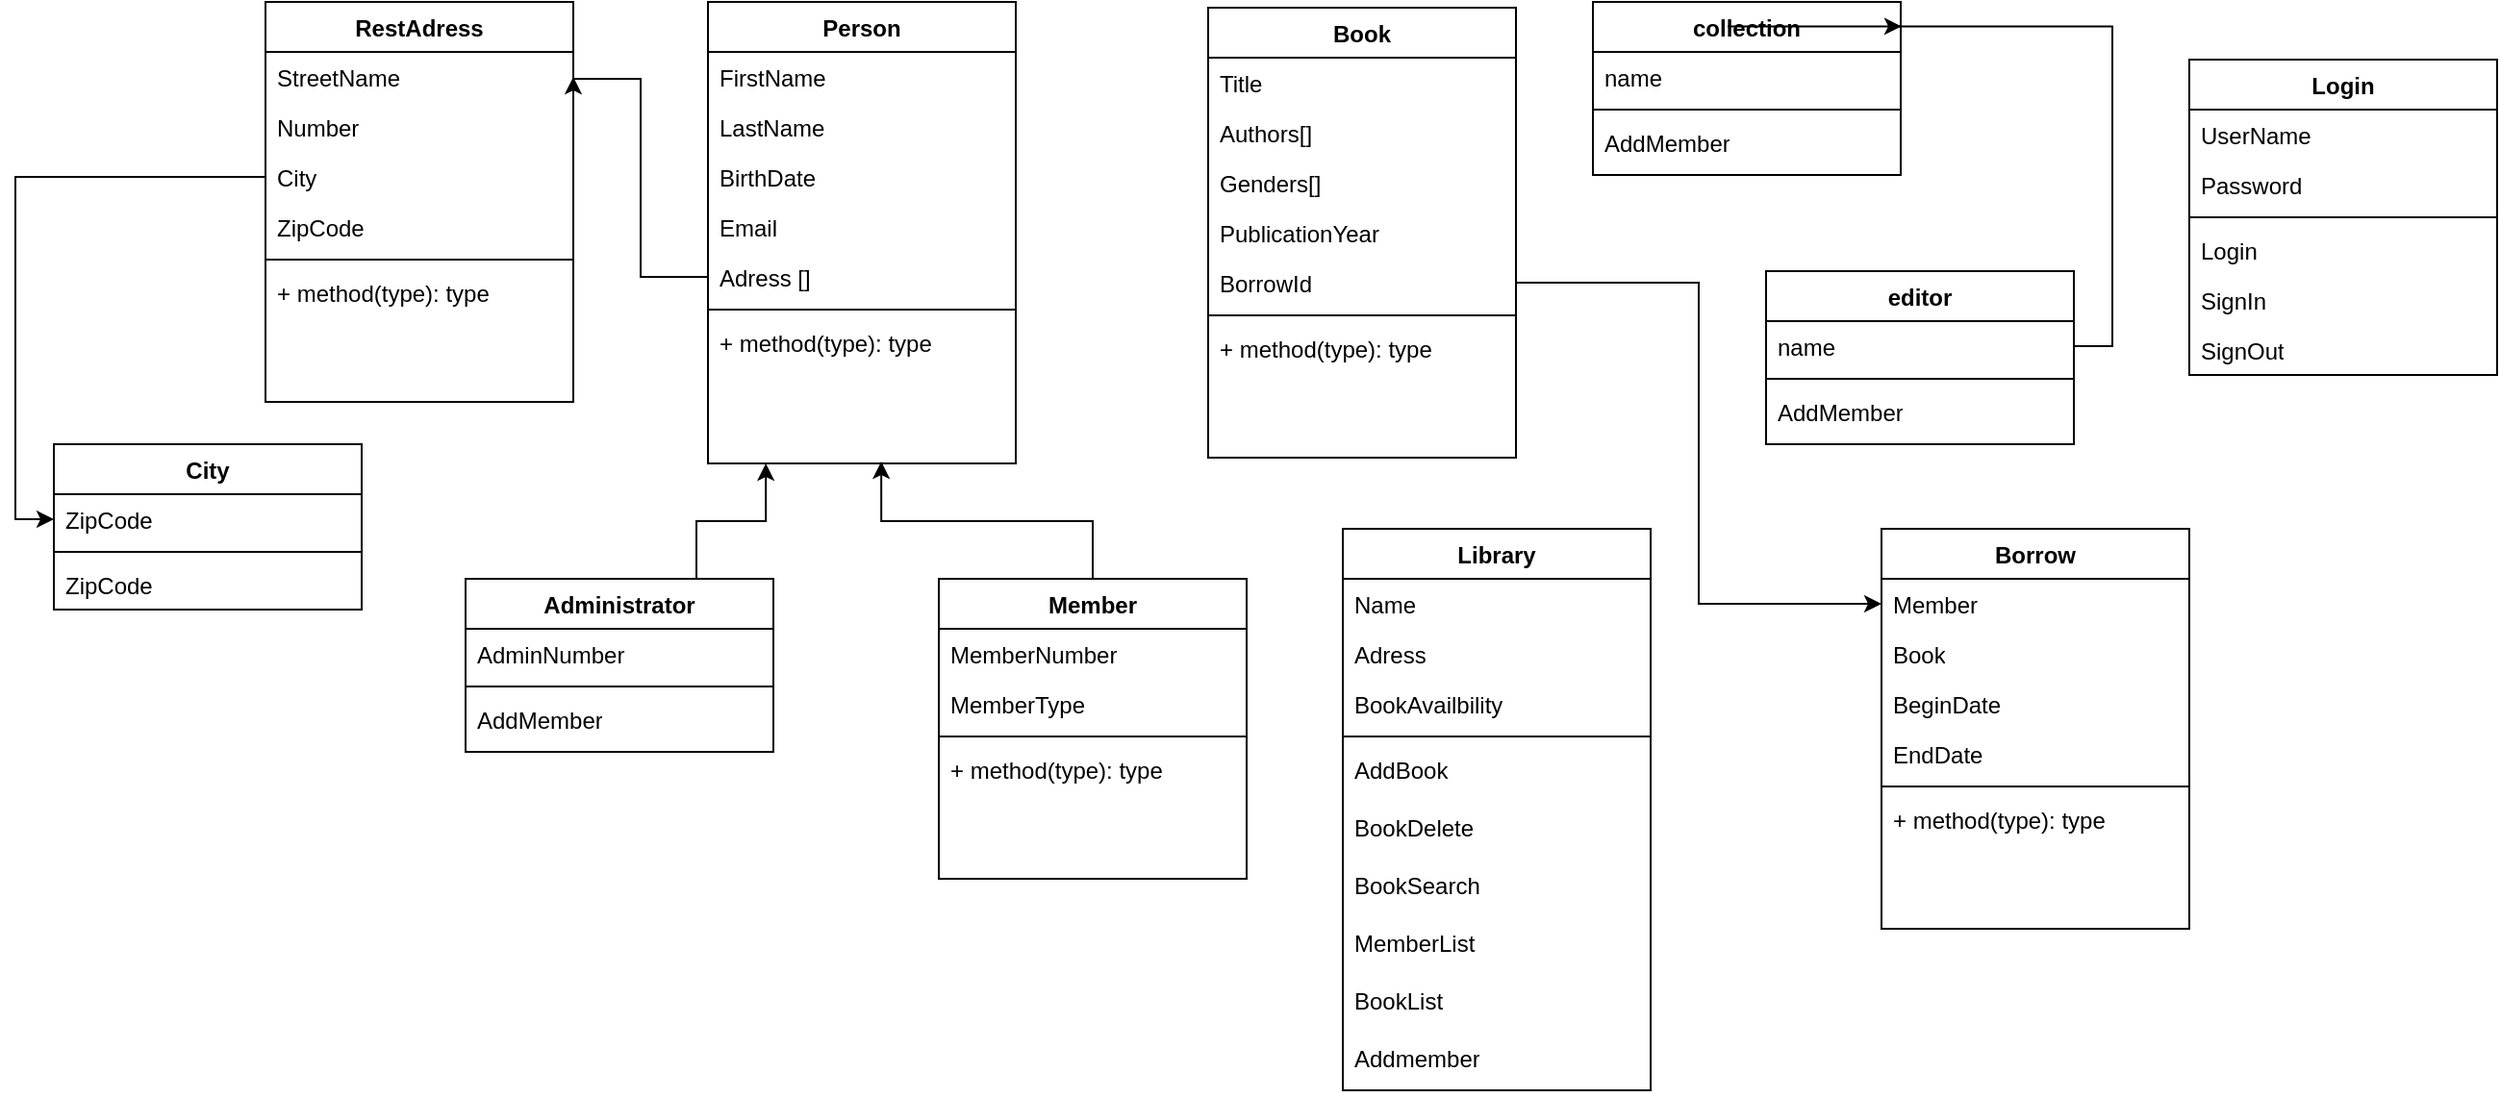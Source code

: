 <mxfile version="24.2.5" type="device">
  <diagram name="Page-1" id="i5I8guwXxWrWxU8WRLAj">
    <mxGraphModel dx="1066" dy="508" grid="1" gridSize="10" guides="1" tooltips="1" connect="1" arrows="1" fold="1" page="1" pageScale="1" pageWidth="827" pageHeight="1169" math="0" shadow="0">
      <root>
        <mxCell id="0" />
        <mxCell id="1" parent="0" />
        <mxCell id="yStkn7LmSytCljGNCH22-18" value="Member" style="swimlane;fontStyle=1;align=center;verticalAlign=top;childLayout=stackLayout;horizontal=1;startSize=26;horizontalStack=0;resizeParent=1;resizeParentMax=0;resizeLast=0;collapsible=1;marginBottom=0;whiteSpace=wrap;html=1;" parent="1" vertex="1">
          <mxGeometry x="500" y="380" width="160" height="156" as="geometry" />
        </mxCell>
        <mxCell id="yStkn7LmSytCljGNCH22-19" value="&lt;div&gt;&lt;div&gt;MemberNumber&lt;/div&gt;&lt;/div&gt;" style="text;strokeColor=none;fillColor=none;align=left;verticalAlign=top;spacingLeft=4;spacingRight=4;overflow=hidden;rotatable=0;points=[[0,0.5],[1,0.5]];portConstraint=eastwest;whiteSpace=wrap;html=1;" parent="yStkn7LmSytCljGNCH22-18" vertex="1">
          <mxGeometry y="26" width="160" height="26" as="geometry" />
        </mxCell>
        <mxCell id="yStkn7LmSytCljGNCH22-52" value="&lt;div&gt;&lt;div&gt;MemberType&lt;/div&gt;&lt;/div&gt;" style="text;strokeColor=none;fillColor=none;align=left;verticalAlign=top;spacingLeft=4;spacingRight=4;overflow=hidden;rotatable=0;points=[[0,0.5],[1,0.5]];portConstraint=eastwest;whiteSpace=wrap;html=1;" parent="yStkn7LmSytCljGNCH22-18" vertex="1">
          <mxGeometry y="52" width="160" height="26" as="geometry" />
        </mxCell>
        <mxCell id="yStkn7LmSytCljGNCH22-24" value="" style="line;strokeWidth=1;fillColor=none;align=left;verticalAlign=middle;spacingTop=-1;spacingLeft=3;spacingRight=3;rotatable=0;labelPosition=right;points=[];portConstraint=eastwest;strokeColor=inherit;" parent="yStkn7LmSytCljGNCH22-18" vertex="1">
          <mxGeometry y="78" width="160" height="8" as="geometry" />
        </mxCell>
        <mxCell id="yStkn7LmSytCljGNCH22-25" value="+ method(type): type" style="text;strokeColor=none;fillColor=none;align=left;verticalAlign=top;spacingLeft=4;spacingRight=4;overflow=hidden;rotatable=0;points=[[0,0.5],[1,0.5]];portConstraint=eastwest;whiteSpace=wrap;html=1;" parent="yStkn7LmSytCljGNCH22-18" vertex="1">
          <mxGeometry y="86" width="160" height="70" as="geometry" />
        </mxCell>
        <mxCell id="yStkn7LmSytCljGNCH22-26" value="RestAdress" style="swimlane;fontStyle=1;align=center;verticalAlign=top;childLayout=stackLayout;horizontal=1;startSize=26;horizontalStack=0;resizeParent=1;resizeParentMax=0;resizeLast=0;collapsible=1;marginBottom=0;whiteSpace=wrap;html=1;" parent="1" vertex="1">
          <mxGeometry x="150" y="80" width="160" height="208" as="geometry" />
        </mxCell>
        <mxCell id="yStkn7LmSytCljGNCH22-27" value="&lt;div&gt;&lt;div&gt;StreetName&lt;/div&gt;&lt;/div&gt;" style="text;strokeColor=none;fillColor=none;align=left;verticalAlign=top;spacingLeft=4;spacingRight=4;overflow=hidden;rotatable=0;points=[[0,0.5],[1,0.5]];portConstraint=eastwest;whiteSpace=wrap;html=1;" parent="yStkn7LmSytCljGNCH22-26" vertex="1">
          <mxGeometry y="26" width="160" height="26" as="geometry" />
        </mxCell>
        <mxCell id="yStkn7LmSytCljGNCH22-28" value="&lt;div&gt;&lt;div&gt;Number&lt;/div&gt;&lt;/div&gt;" style="text;strokeColor=none;fillColor=none;align=left;verticalAlign=top;spacingLeft=4;spacingRight=4;overflow=hidden;rotatable=0;points=[[0,0.5],[1,0.5]];portConstraint=eastwest;whiteSpace=wrap;html=1;" parent="yStkn7LmSytCljGNCH22-26" vertex="1">
          <mxGeometry y="52" width="160" height="26" as="geometry" />
        </mxCell>
        <mxCell id="yStkn7LmSytCljGNCH22-29" value="City" style="text;strokeColor=none;fillColor=none;align=left;verticalAlign=top;spacingLeft=4;spacingRight=4;overflow=hidden;rotatable=0;points=[[0,0.5],[1,0.5]];portConstraint=eastwest;whiteSpace=wrap;html=1;" parent="yStkn7LmSytCljGNCH22-26" vertex="1">
          <mxGeometry y="78" width="160" height="26" as="geometry" />
        </mxCell>
        <mxCell id="yStkn7LmSytCljGNCH22-30" value="&lt;div&gt;&lt;div&gt;ZipCode&lt;/div&gt;&lt;/div&gt;" style="text;strokeColor=none;fillColor=none;align=left;verticalAlign=top;spacingLeft=4;spacingRight=4;overflow=hidden;rotatable=0;points=[[0,0.5],[1,0.5]];portConstraint=eastwest;whiteSpace=wrap;html=1;" parent="yStkn7LmSytCljGNCH22-26" vertex="1">
          <mxGeometry y="104" width="160" height="26" as="geometry" />
        </mxCell>
        <mxCell id="yStkn7LmSytCljGNCH22-31" value="" style="line;strokeWidth=1;fillColor=none;align=left;verticalAlign=middle;spacingTop=-1;spacingLeft=3;spacingRight=3;rotatable=0;labelPosition=right;points=[];portConstraint=eastwest;strokeColor=inherit;" parent="yStkn7LmSytCljGNCH22-26" vertex="1">
          <mxGeometry y="130" width="160" height="8" as="geometry" />
        </mxCell>
        <mxCell id="yStkn7LmSytCljGNCH22-32" value="+ method(type): type" style="text;strokeColor=none;fillColor=none;align=left;verticalAlign=top;spacingLeft=4;spacingRight=4;overflow=hidden;rotatable=0;points=[[0,0.5],[1,0.5]];portConstraint=eastwest;whiteSpace=wrap;html=1;" parent="yStkn7LmSytCljGNCH22-26" vertex="1">
          <mxGeometry y="138" width="160" height="70" as="geometry" />
        </mxCell>
        <mxCell id="yStkn7LmSytCljGNCH22-33" value="Person" style="swimlane;fontStyle=1;align=center;verticalAlign=top;childLayout=stackLayout;horizontal=1;startSize=26;horizontalStack=0;resizeParent=1;resizeParentMax=0;resizeLast=0;collapsible=1;marginBottom=0;whiteSpace=wrap;html=1;" parent="1" vertex="1">
          <mxGeometry x="380" y="80" width="160" height="240" as="geometry" />
        </mxCell>
        <mxCell id="yStkn7LmSytCljGNCH22-34" value="&lt;div&gt;&lt;div&gt;FirstName&lt;/div&gt;&lt;/div&gt;" style="text;strokeColor=none;fillColor=none;align=left;verticalAlign=top;spacingLeft=4;spacingRight=4;overflow=hidden;rotatable=0;points=[[0,0.5],[1,0.5]];portConstraint=eastwest;whiteSpace=wrap;html=1;" parent="yStkn7LmSytCljGNCH22-33" vertex="1">
          <mxGeometry y="26" width="160" height="26" as="geometry" />
        </mxCell>
        <mxCell id="yStkn7LmSytCljGNCH22-35" value="&lt;div&gt;&lt;div&gt;LastName&lt;/div&gt;&lt;/div&gt;" style="text;strokeColor=none;fillColor=none;align=left;verticalAlign=top;spacingLeft=4;spacingRight=4;overflow=hidden;rotatable=0;points=[[0,0.5],[1,0.5]];portConstraint=eastwest;whiteSpace=wrap;html=1;" parent="yStkn7LmSytCljGNCH22-33" vertex="1">
          <mxGeometry y="52" width="160" height="26" as="geometry" />
        </mxCell>
        <mxCell id="yStkn7LmSytCljGNCH22-36" value="BirthDate" style="text;strokeColor=none;fillColor=none;align=left;verticalAlign=top;spacingLeft=4;spacingRight=4;overflow=hidden;rotatable=0;points=[[0,0.5],[1,0.5]];portConstraint=eastwest;whiteSpace=wrap;html=1;" parent="yStkn7LmSytCljGNCH22-33" vertex="1">
          <mxGeometry y="78" width="160" height="26" as="geometry" />
        </mxCell>
        <mxCell id="yStkn7LmSytCljGNCH22-37" value="&lt;div&gt;&lt;div&gt;Email&lt;/div&gt;&lt;/div&gt;" style="text;strokeColor=none;fillColor=none;align=left;verticalAlign=top;spacingLeft=4;spacingRight=4;overflow=hidden;rotatable=0;points=[[0,0.5],[1,0.5]];portConstraint=eastwest;whiteSpace=wrap;html=1;" parent="yStkn7LmSytCljGNCH22-33" vertex="1">
          <mxGeometry y="104" width="160" height="26" as="geometry" />
        </mxCell>
        <mxCell id="yStkn7LmSytCljGNCH22-47" value="&lt;div&gt;&lt;div&gt;Adress []&lt;/div&gt;&lt;/div&gt;" style="text;strokeColor=none;fillColor=none;align=left;verticalAlign=top;spacingLeft=4;spacingRight=4;overflow=hidden;rotatable=0;points=[[0,0.5],[1,0.5]];portConstraint=eastwest;whiteSpace=wrap;html=1;" parent="yStkn7LmSytCljGNCH22-33" vertex="1">
          <mxGeometry y="130" width="160" height="26" as="geometry" />
        </mxCell>
        <mxCell id="yStkn7LmSytCljGNCH22-38" value="" style="line;strokeWidth=1;fillColor=none;align=left;verticalAlign=middle;spacingTop=-1;spacingLeft=3;spacingRight=3;rotatable=0;labelPosition=right;points=[];portConstraint=eastwest;strokeColor=inherit;" parent="yStkn7LmSytCljGNCH22-33" vertex="1">
          <mxGeometry y="156" width="160" height="8" as="geometry" />
        </mxCell>
        <mxCell id="yStkn7LmSytCljGNCH22-39" value="+ method(type): type" style="text;strokeColor=none;fillColor=none;align=left;verticalAlign=top;spacingLeft=4;spacingRight=4;overflow=hidden;rotatable=0;points=[[0,0.5],[1,0.5]];portConstraint=eastwest;whiteSpace=wrap;html=1;" parent="yStkn7LmSytCljGNCH22-33" vertex="1">
          <mxGeometry y="164" width="160" height="76" as="geometry" />
        </mxCell>
        <mxCell id="yStkn7LmSytCljGNCH22-40" value="Administrator" style="swimlane;fontStyle=1;align=center;verticalAlign=top;childLayout=stackLayout;horizontal=1;startSize=26;horizontalStack=0;resizeParent=1;resizeParentMax=0;resizeLast=0;collapsible=1;marginBottom=0;whiteSpace=wrap;html=1;" parent="1" vertex="1">
          <mxGeometry x="254" y="380" width="160" height="90" as="geometry" />
        </mxCell>
        <mxCell id="yStkn7LmSytCljGNCH22-44" value="&lt;div&gt;&lt;div&gt;AdminNumber&lt;/div&gt;&lt;/div&gt;" style="text;strokeColor=none;fillColor=none;align=left;verticalAlign=top;spacingLeft=4;spacingRight=4;overflow=hidden;rotatable=0;points=[[0,0.5],[1,0.5]];portConstraint=eastwest;whiteSpace=wrap;html=1;" parent="yStkn7LmSytCljGNCH22-40" vertex="1">
          <mxGeometry y="26" width="160" height="26" as="geometry" />
        </mxCell>
        <mxCell id="yStkn7LmSytCljGNCH22-45" value="" style="line;strokeWidth=1;fillColor=none;align=left;verticalAlign=middle;spacingTop=-1;spacingLeft=3;spacingRight=3;rotatable=0;labelPosition=right;points=[];portConstraint=eastwest;strokeColor=inherit;" parent="yStkn7LmSytCljGNCH22-40" vertex="1">
          <mxGeometry y="52" width="160" height="8" as="geometry" />
        </mxCell>
        <mxCell id="yStkn7LmSytCljGNCH22-46" value="AddMember" style="text;strokeColor=none;fillColor=none;align=left;verticalAlign=top;spacingLeft=4;spacingRight=4;overflow=hidden;rotatable=0;points=[[0,0.5],[1,0.5]];portConstraint=eastwest;whiteSpace=wrap;html=1;" parent="yStkn7LmSytCljGNCH22-40" vertex="1">
          <mxGeometry y="60" width="160" height="30" as="geometry" />
        </mxCell>
        <mxCell id="yStkn7LmSytCljGNCH22-53" style="edgeStyle=orthogonalEdgeStyle;rounded=0;orthogonalLoop=1;jettySize=auto;html=1;exitX=0.5;exitY=0;exitDx=0;exitDy=0;entryX=0.563;entryY=0.987;entryDx=0;entryDy=0;entryPerimeter=0;" parent="1" source="yStkn7LmSytCljGNCH22-18" target="yStkn7LmSytCljGNCH22-39" edge="1">
          <mxGeometry relative="1" as="geometry" />
        </mxCell>
        <mxCell id="yStkn7LmSytCljGNCH22-57" style="edgeStyle=orthogonalEdgeStyle;rounded=0;orthogonalLoop=1;jettySize=auto;html=1;exitX=0.75;exitY=0;exitDx=0;exitDy=0;entryX=0.188;entryY=1;entryDx=0;entryDy=0;entryPerimeter=0;" parent="1" source="yStkn7LmSytCljGNCH22-40" target="yStkn7LmSytCljGNCH22-39" edge="1">
          <mxGeometry relative="1" as="geometry" />
        </mxCell>
        <mxCell id="yStkn7LmSytCljGNCH22-58" value="Borrow" style="swimlane;fontStyle=1;align=center;verticalAlign=top;childLayout=stackLayout;horizontal=1;startSize=26;horizontalStack=0;resizeParent=1;resizeParentMax=0;resizeLast=0;collapsible=1;marginBottom=0;whiteSpace=wrap;html=1;" parent="1" vertex="1">
          <mxGeometry x="990" y="354" width="160" height="208" as="geometry" />
        </mxCell>
        <mxCell id="yStkn7LmSytCljGNCH22-59" value="Member&lt;div&gt;&lt;br&gt;&lt;/div&gt;&lt;div&gt;&lt;br&gt;&lt;/div&gt;" style="text;strokeColor=none;fillColor=none;align=left;verticalAlign=top;spacingLeft=4;spacingRight=4;overflow=hidden;rotatable=0;points=[[0,0.5],[1,0.5]];portConstraint=eastwest;whiteSpace=wrap;html=1;" parent="yStkn7LmSytCljGNCH22-58" vertex="1">
          <mxGeometry y="26" width="160" height="26" as="geometry" />
        </mxCell>
        <mxCell id="yStkn7LmSytCljGNCH22-60" value="Book" style="text;strokeColor=none;fillColor=none;align=left;verticalAlign=top;spacingLeft=4;spacingRight=4;overflow=hidden;rotatable=0;points=[[0,0.5],[1,0.5]];portConstraint=eastwest;whiteSpace=wrap;html=1;" parent="yStkn7LmSytCljGNCH22-58" vertex="1">
          <mxGeometry y="52" width="160" height="26" as="geometry" />
        </mxCell>
        <mxCell id="yStkn7LmSytCljGNCH22-61" value="BeginDate" style="text;strokeColor=none;fillColor=none;align=left;verticalAlign=top;spacingLeft=4;spacingRight=4;overflow=hidden;rotatable=0;points=[[0,0.5],[1,0.5]];portConstraint=eastwest;whiteSpace=wrap;html=1;" parent="yStkn7LmSytCljGNCH22-58" vertex="1">
          <mxGeometry y="78" width="160" height="26" as="geometry" />
        </mxCell>
        <mxCell id="yStkn7LmSytCljGNCH22-89" value="EndDate" style="text;strokeColor=none;fillColor=none;align=left;verticalAlign=top;spacingLeft=4;spacingRight=4;overflow=hidden;rotatable=0;points=[[0,0.5],[1,0.5]];portConstraint=eastwest;whiteSpace=wrap;html=1;" parent="yStkn7LmSytCljGNCH22-58" vertex="1">
          <mxGeometry y="104" width="160" height="26" as="geometry" />
        </mxCell>
        <mxCell id="yStkn7LmSytCljGNCH22-64" value="" style="line;strokeWidth=1;fillColor=none;align=left;verticalAlign=middle;spacingTop=-1;spacingLeft=3;spacingRight=3;rotatable=0;labelPosition=right;points=[];portConstraint=eastwest;strokeColor=inherit;" parent="yStkn7LmSytCljGNCH22-58" vertex="1">
          <mxGeometry y="130" width="160" height="8" as="geometry" />
        </mxCell>
        <mxCell id="yStkn7LmSytCljGNCH22-65" value="+ method(type): type" style="text;strokeColor=none;fillColor=none;align=left;verticalAlign=top;spacingLeft=4;spacingRight=4;overflow=hidden;rotatable=0;points=[[0,0.5],[1,0.5]];portConstraint=eastwest;whiteSpace=wrap;html=1;" parent="yStkn7LmSytCljGNCH22-58" vertex="1">
          <mxGeometry y="138" width="160" height="70" as="geometry" />
        </mxCell>
        <mxCell id="yStkn7LmSytCljGNCH22-68" value="Library" style="swimlane;fontStyle=1;align=center;verticalAlign=top;childLayout=stackLayout;horizontal=1;startSize=26;horizontalStack=0;resizeParent=1;resizeParentMax=0;resizeLast=0;collapsible=1;marginBottom=0;whiteSpace=wrap;html=1;" parent="1" vertex="1">
          <mxGeometry x="710" y="354" width="160" height="292" as="geometry" />
        </mxCell>
        <mxCell id="yStkn7LmSytCljGNCH22-69" value="&lt;div&gt;&lt;div&gt;Name&lt;/div&gt;&lt;/div&gt;" style="text;strokeColor=none;fillColor=none;align=left;verticalAlign=top;spacingLeft=4;spacingRight=4;overflow=hidden;rotatable=0;points=[[0,0.5],[1,0.5]];portConstraint=eastwest;whiteSpace=wrap;html=1;" parent="yStkn7LmSytCljGNCH22-68" vertex="1">
          <mxGeometry y="26" width="160" height="26" as="geometry" />
        </mxCell>
        <mxCell id="yStkn7LmSytCljGNCH22-70" value="&lt;div&gt;&lt;div&gt;Adress&lt;/div&gt;&lt;/div&gt;" style="text;strokeColor=none;fillColor=none;align=left;verticalAlign=top;spacingLeft=4;spacingRight=4;overflow=hidden;rotatable=0;points=[[0,0.5],[1,0.5]];portConstraint=eastwest;whiteSpace=wrap;html=1;" parent="yStkn7LmSytCljGNCH22-68" vertex="1">
          <mxGeometry y="52" width="160" height="26" as="geometry" />
        </mxCell>
        <mxCell id="yStkn7LmSytCljGNCH22-90" value="&lt;div&gt;&lt;div&gt;BookAvailbility&lt;/div&gt;&lt;/div&gt;" style="text;strokeColor=none;fillColor=none;align=left;verticalAlign=top;spacingLeft=4;spacingRight=4;overflow=hidden;rotatable=0;points=[[0,0.5],[1,0.5]];portConstraint=eastwest;whiteSpace=wrap;html=1;" parent="yStkn7LmSytCljGNCH22-68" vertex="1">
          <mxGeometry y="78" width="160" height="26" as="geometry" />
        </mxCell>
        <mxCell id="yStkn7LmSytCljGNCH22-71" value="" style="line;strokeWidth=1;fillColor=none;align=left;verticalAlign=middle;spacingTop=-1;spacingLeft=3;spacingRight=3;rotatable=0;labelPosition=right;points=[];portConstraint=eastwest;strokeColor=inherit;" parent="yStkn7LmSytCljGNCH22-68" vertex="1">
          <mxGeometry y="104" width="160" height="8" as="geometry" />
        </mxCell>
        <mxCell id="yStkn7LmSytCljGNCH22-72" value="AddBook&lt;div&gt;&lt;br&gt;&lt;/div&gt;" style="text;strokeColor=none;fillColor=none;align=left;verticalAlign=top;spacingLeft=4;spacingRight=4;overflow=hidden;rotatable=0;points=[[0,0.5],[1,0.5]];portConstraint=eastwest;whiteSpace=wrap;html=1;" parent="yStkn7LmSytCljGNCH22-68" vertex="1">
          <mxGeometry y="112" width="160" height="30" as="geometry" />
        </mxCell>
        <mxCell id="yStkn7LmSytCljGNCH22-73" value="&lt;div&gt;BookDelete&lt;/div&gt;" style="text;strokeColor=none;fillColor=none;align=left;verticalAlign=top;spacingLeft=4;spacingRight=4;overflow=hidden;rotatable=0;points=[[0,0.5],[1,0.5]];portConstraint=eastwest;whiteSpace=wrap;html=1;" parent="yStkn7LmSytCljGNCH22-68" vertex="1">
          <mxGeometry y="142" width="160" height="30" as="geometry" />
        </mxCell>
        <mxCell id="yStkn7LmSytCljGNCH22-74" value="&lt;div&gt;BookSearch&lt;/div&gt;" style="text;strokeColor=none;fillColor=none;align=left;verticalAlign=top;spacingLeft=4;spacingRight=4;overflow=hidden;rotatable=0;points=[[0,0.5],[1,0.5]];portConstraint=eastwest;whiteSpace=wrap;html=1;" parent="yStkn7LmSytCljGNCH22-68" vertex="1">
          <mxGeometry y="172" width="160" height="30" as="geometry" />
        </mxCell>
        <mxCell id="yStkn7LmSytCljGNCH22-78" value="&lt;div&gt;MemberList&lt;/div&gt;" style="text;strokeColor=none;fillColor=none;align=left;verticalAlign=top;spacingLeft=4;spacingRight=4;overflow=hidden;rotatable=0;points=[[0,0.5],[1,0.5]];portConstraint=eastwest;whiteSpace=wrap;html=1;" parent="yStkn7LmSytCljGNCH22-68" vertex="1">
          <mxGeometry y="202" width="160" height="30" as="geometry" />
        </mxCell>
        <mxCell id="yStkn7LmSytCljGNCH22-79" value="&lt;div&gt;BookList&lt;/div&gt;" style="text;strokeColor=none;fillColor=none;align=left;verticalAlign=top;spacingLeft=4;spacingRight=4;overflow=hidden;rotatable=0;points=[[0,0.5],[1,0.5]];portConstraint=eastwest;whiteSpace=wrap;html=1;" parent="yStkn7LmSytCljGNCH22-68" vertex="1">
          <mxGeometry y="232" width="160" height="30" as="geometry" />
        </mxCell>
        <mxCell id="EKNkET50P3MQ6qmsSp9O-22" value="&lt;div&gt;Addmember&lt;/div&gt;" style="text;strokeColor=none;fillColor=none;align=left;verticalAlign=top;spacingLeft=4;spacingRight=4;overflow=hidden;rotatable=0;points=[[0,0.5],[1,0.5]];portConstraint=eastwest;whiteSpace=wrap;html=1;" vertex="1" parent="yStkn7LmSytCljGNCH22-68">
          <mxGeometry y="262" width="160" height="30" as="geometry" />
        </mxCell>
        <mxCell id="yStkn7LmSytCljGNCH22-81" value="Book" style="swimlane;fontStyle=1;align=center;verticalAlign=top;childLayout=stackLayout;horizontal=1;startSize=26;horizontalStack=0;resizeParent=1;resizeParentMax=0;resizeLast=0;collapsible=1;marginBottom=0;whiteSpace=wrap;html=1;" parent="1" vertex="1">
          <mxGeometry x="640" y="83" width="160" height="234" as="geometry" />
        </mxCell>
        <mxCell id="yStkn7LmSytCljGNCH22-82" value="&lt;div&gt;Title&lt;div&gt;&lt;br&gt;&lt;/div&gt;&lt;/div&gt;" style="text;strokeColor=none;fillColor=none;align=left;verticalAlign=top;spacingLeft=4;spacingRight=4;overflow=hidden;rotatable=0;points=[[0,0.5],[1,0.5]];portConstraint=eastwest;whiteSpace=wrap;html=1;" parent="yStkn7LmSytCljGNCH22-81" vertex="1">
          <mxGeometry y="26" width="160" height="26" as="geometry" />
        </mxCell>
        <mxCell id="yStkn7LmSytCljGNCH22-83" value="&lt;div&gt;&lt;div&gt;Authors[]&lt;/div&gt;&lt;/div&gt;" style="text;strokeColor=none;fillColor=none;align=left;verticalAlign=top;spacingLeft=4;spacingRight=4;overflow=hidden;rotatable=0;points=[[0,0.5],[1,0.5]];portConstraint=eastwest;whiteSpace=wrap;html=1;" parent="yStkn7LmSytCljGNCH22-81" vertex="1">
          <mxGeometry y="52" width="160" height="26" as="geometry" />
        </mxCell>
        <mxCell id="yStkn7LmSytCljGNCH22-84" value="&lt;div&gt;&lt;div&gt;Genders[]&lt;/div&gt;&lt;/div&gt;" style="text;strokeColor=none;fillColor=none;align=left;verticalAlign=top;spacingLeft=4;spacingRight=4;overflow=hidden;rotatable=0;points=[[0,0.5],[1,0.5]];portConstraint=eastwest;whiteSpace=wrap;html=1;" parent="yStkn7LmSytCljGNCH22-81" vertex="1">
          <mxGeometry y="78" width="160" height="26" as="geometry" />
        </mxCell>
        <mxCell id="yStkn7LmSytCljGNCH22-86" value="&lt;div&gt;&lt;div&gt;PublicationYear&lt;/div&gt;&lt;/div&gt;" style="text;strokeColor=none;fillColor=none;align=left;verticalAlign=top;spacingLeft=4;spacingRight=4;overflow=hidden;rotatable=0;points=[[0,0.5],[1,0.5]];portConstraint=eastwest;whiteSpace=wrap;html=1;" parent="yStkn7LmSytCljGNCH22-81" vertex="1">
          <mxGeometry y="104" width="160" height="26" as="geometry" />
        </mxCell>
        <mxCell id="EKNkET50P3MQ6qmsSp9O-34" value="&lt;div&gt;&lt;div&gt;BorrowId&lt;/div&gt;&lt;/div&gt;" style="text;strokeColor=none;fillColor=none;align=left;verticalAlign=top;spacingLeft=4;spacingRight=4;overflow=hidden;rotatable=0;points=[[0,0.5],[1,0.5]];portConstraint=eastwest;whiteSpace=wrap;html=1;" vertex="1" parent="yStkn7LmSytCljGNCH22-81">
          <mxGeometry y="130" width="160" height="26" as="geometry" />
        </mxCell>
        <mxCell id="yStkn7LmSytCljGNCH22-87" value="" style="line;strokeWidth=1;fillColor=none;align=left;verticalAlign=middle;spacingTop=-1;spacingLeft=3;spacingRight=3;rotatable=0;labelPosition=right;points=[];portConstraint=eastwest;strokeColor=inherit;" parent="yStkn7LmSytCljGNCH22-81" vertex="1">
          <mxGeometry y="156" width="160" height="8" as="geometry" />
        </mxCell>
        <mxCell id="yStkn7LmSytCljGNCH22-88" value="+ method(type): type" style="text;strokeColor=none;fillColor=none;align=left;verticalAlign=top;spacingLeft=4;spacingRight=4;overflow=hidden;rotatable=0;points=[[0,0.5],[1,0.5]];portConstraint=eastwest;whiteSpace=wrap;html=1;" parent="yStkn7LmSytCljGNCH22-81" vertex="1">
          <mxGeometry y="164" width="160" height="70" as="geometry" />
        </mxCell>
        <mxCell id="yStkn7LmSytCljGNCH22-91" value="Login" style="swimlane;fontStyle=1;align=center;verticalAlign=top;childLayout=stackLayout;horizontal=1;startSize=26;horizontalStack=0;resizeParent=1;resizeParentMax=0;resizeLast=0;collapsible=1;marginBottom=0;whiteSpace=wrap;html=1;" parent="1" vertex="1">
          <mxGeometry x="1150" y="110" width="160" height="164" as="geometry" />
        </mxCell>
        <mxCell id="yStkn7LmSytCljGNCH22-92" value="&lt;div&gt;&lt;div&gt;UserName&lt;/div&gt;&lt;/div&gt;" style="text;strokeColor=none;fillColor=none;align=left;verticalAlign=top;spacingLeft=4;spacingRight=4;overflow=hidden;rotatable=0;points=[[0,0.5],[1,0.5]];portConstraint=eastwest;whiteSpace=wrap;html=1;" parent="yStkn7LmSytCljGNCH22-91" vertex="1">
          <mxGeometry y="26" width="160" height="26" as="geometry" />
        </mxCell>
        <mxCell id="yStkn7LmSytCljGNCH22-93" value="&lt;div&gt;&lt;div&gt;Password&lt;/div&gt;&lt;/div&gt;" style="text;strokeColor=none;fillColor=none;align=left;verticalAlign=top;spacingLeft=4;spacingRight=4;overflow=hidden;rotatable=0;points=[[0,0.5],[1,0.5]];portConstraint=eastwest;whiteSpace=wrap;html=1;" parent="yStkn7LmSytCljGNCH22-91" vertex="1">
          <mxGeometry y="52" width="160" height="26" as="geometry" />
        </mxCell>
        <mxCell id="yStkn7LmSytCljGNCH22-97" value="" style="line;strokeWidth=1;fillColor=none;align=left;verticalAlign=middle;spacingTop=-1;spacingLeft=3;spacingRight=3;rotatable=0;labelPosition=right;points=[];portConstraint=eastwest;strokeColor=inherit;" parent="yStkn7LmSytCljGNCH22-91" vertex="1">
          <mxGeometry y="78" width="160" height="8" as="geometry" />
        </mxCell>
        <mxCell id="yStkn7LmSytCljGNCH22-98" value="Login" style="text;strokeColor=none;fillColor=none;align=left;verticalAlign=top;spacingLeft=4;spacingRight=4;overflow=hidden;rotatable=0;points=[[0,0.5],[1,0.5]];portConstraint=eastwest;whiteSpace=wrap;html=1;" parent="yStkn7LmSytCljGNCH22-91" vertex="1">
          <mxGeometry y="86" width="160" height="26" as="geometry" />
        </mxCell>
        <mxCell id="yStkn7LmSytCljGNCH22-99" value="SignIn" style="text;strokeColor=none;fillColor=none;align=left;verticalAlign=top;spacingLeft=4;spacingRight=4;overflow=hidden;rotatable=0;points=[[0,0.5],[1,0.5]];portConstraint=eastwest;whiteSpace=wrap;html=1;" parent="yStkn7LmSytCljGNCH22-91" vertex="1">
          <mxGeometry y="112" width="160" height="26" as="geometry" />
        </mxCell>
        <mxCell id="yStkn7LmSytCljGNCH22-100" value="SignOut" style="text;strokeColor=none;fillColor=none;align=left;verticalAlign=top;spacingLeft=4;spacingRight=4;overflow=hidden;rotatable=0;points=[[0,0.5],[1,0.5]];portConstraint=eastwest;whiteSpace=wrap;html=1;" parent="yStkn7LmSytCljGNCH22-91" vertex="1">
          <mxGeometry y="138" width="160" height="26" as="geometry" />
        </mxCell>
        <mxCell id="EKNkET50P3MQ6qmsSp9O-2" value="City" style="swimlane;fontStyle=1;align=center;verticalAlign=top;childLayout=stackLayout;horizontal=1;startSize=26;horizontalStack=0;resizeParent=1;resizeParentMax=0;resizeLast=0;collapsible=1;marginBottom=0;whiteSpace=wrap;html=1;" vertex="1" parent="1">
          <mxGeometry x="40" y="310" width="160" height="86" as="geometry" />
        </mxCell>
        <mxCell id="EKNkET50P3MQ6qmsSp9O-3" value="&lt;div&gt;&lt;div&gt;ZipCode&lt;/div&gt;&lt;/div&gt;" style="text;strokeColor=none;fillColor=none;align=left;verticalAlign=top;spacingLeft=4;spacingRight=4;overflow=hidden;rotatable=0;points=[[0,0.5],[1,0.5]];portConstraint=eastwest;whiteSpace=wrap;html=1;" vertex="1" parent="EKNkET50P3MQ6qmsSp9O-2">
          <mxGeometry y="26" width="160" height="26" as="geometry" />
        </mxCell>
        <mxCell id="EKNkET50P3MQ6qmsSp9O-4" value="" style="line;strokeWidth=1;fillColor=none;align=left;verticalAlign=middle;spacingTop=-1;spacingLeft=3;spacingRight=3;rotatable=0;labelPosition=right;points=[];portConstraint=eastwest;strokeColor=inherit;" vertex="1" parent="EKNkET50P3MQ6qmsSp9O-2">
          <mxGeometry y="52" width="160" height="8" as="geometry" />
        </mxCell>
        <mxCell id="EKNkET50P3MQ6qmsSp9O-8" value="&lt;div&gt;&lt;div&gt;ZipCode&lt;/div&gt;&lt;/div&gt;" style="text;strokeColor=none;fillColor=none;align=left;verticalAlign=top;spacingLeft=4;spacingRight=4;overflow=hidden;rotatable=0;points=[[0,0.5],[1,0.5]];portConstraint=eastwest;whiteSpace=wrap;html=1;" vertex="1" parent="EKNkET50P3MQ6qmsSp9O-2">
          <mxGeometry y="60" width="160" height="26" as="geometry" />
        </mxCell>
        <mxCell id="EKNkET50P3MQ6qmsSp9O-6" style="edgeStyle=orthogonalEdgeStyle;rounded=0;orthogonalLoop=1;jettySize=auto;html=1;entryX=1;entryY=0.5;entryDx=0;entryDy=0;" edge="1" parent="1" source="yStkn7LmSytCljGNCH22-47" target="yStkn7LmSytCljGNCH22-27">
          <mxGeometry relative="1" as="geometry">
            <Array as="points">
              <mxPoint x="345" y="223" />
              <mxPoint x="345" y="120" />
              <mxPoint x="310" y="120" />
            </Array>
          </mxGeometry>
        </mxCell>
        <mxCell id="EKNkET50P3MQ6qmsSp9O-7" style="edgeStyle=orthogonalEdgeStyle;rounded=0;orthogonalLoop=1;jettySize=auto;html=1;entryX=0;entryY=0.5;entryDx=0;entryDy=0;" edge="1" parent="1" source="yStkn7LmSytCljGNCH22-29" target="EKNkET50P3MQ6qmsSp9O-3">
          <mxGeometry relative="1" as="geometry" />
        </mxCell>
        <mxCell id="EKNkET50P3MQ6qmsSp9O-10" value="collection" style="swimlane;fontStyle=1;align=center;verticalAlign=top;childLayout=stackLayout;horizontal=1;startSize=26;horizontalStack=0;resizeParent=1;resizeParentMax=0;resizeLast=0;collapsible=1;marginBottom=0;whiteSpace=wrap;html=1;" vertex="1" parent="1">
          <mxGeometry x="840" y="80" width="160" height="90" as="geometry" />
        </mxCell>
        <mxCell id="EKNkET50P3MQ6qmsSp9O-9" value="&lt;div&gt;&lt;div&gt;name&lt;/div&gt;&lt;/div&gt;" style="text;strokeColor=none;fillColor=none;align=left;verticalAlign=top;spacingLeft=4;spacingRight=4;overflow=hidden;rotatable=0;points=[[0,0.5],[1,0.5]];portConstraint=eastwest;whiteSpace=wrap;html=1;" vertex="1" parent="EKNkET50P3MQ6qmsSp9O-10">
          <mxGeometry y="26" width="160" height="26" as="geometry" />
        </mxCell>
        <mxCell id="EKNkET50P3MQ6qmsSp9O-12" value="" style="line;strokeWidth=1;fillColor=none;align=left;verticalAlign=middle;spacingTop=-1;spacingLeft=3;spacingRight=3;rotatable=0;labelPosition=right;points=[];portConstraint=eastwest;strokeColor=inherit;" vertex="1" parent="EKNkET50P3MQ6qmsSp9O-10">
          <mxGeometry y="52" width="160" height="8" as="geometry" />
        </mxCell>
        <mxCell id="EKNkET50P3MQ6qmsSp9O-13" value="AddMember" style="text;strokeColor=none;fillColor=none;align=left;verticalAlign=top;spacingLeft=4;spacingRight=4;overflow=hidden;rotatable=0;points=[[0,0.5],[1,0.5]];portConstraint=eastwest;whiteSpace=wrap;html=1;" vertex="1" parent="EKNkET50P3MQ6qmsSp9O-10">
          <mxGeometry y="60" width="160" height="30" as="geometry" />
        </mxCell>
        <mxCell id="EKNkET50P3MQ6qmsSp9O-14" value="editor" style="swimlane;fontStyle=1;align=center;verticalAlign=top;childLayout=stackLayout;horizontal=1;startSize=26;horizontalStack=0;resizeParent=1;resizeParentMax=0;resizeLast=0;collapsible=1;marginBottom=0;whiteSpace=wrap;html=1;" vertex="1" parent="1">
          <mxGeometry x="930" y="220" width="160" height="90" as="geometry" />
        </mxCell>
        <mxCell id="EKNkET50P3MQ6qmsSp9O-15" value="&lt;div&gt;&lt;div&gt;name&lt;/div&gt;&lt;/div&gt;" style="text;strokeColor=none;fillColor=none;align=left;verticalAlign=top;spacingLeft=4;spacingRight=4;overflow=hidden;rotatable=0;points=[[0,0.5],[1,0.5]];portConstraint=eastwest;whiteSpace=wrap;html=1;" vertex="1" parent="EKNkET50P3MQ6qmsSp9O-14">
          <mxGeometry y="26" width="160" height="26" as="geometry" />
        </mxCell>
        <mxCell id="EKNkET50P3MQ6qmsSp9O-16" value="" style="line;strokeWidth=1;fillColor=none;align=left;verticalAlign=middle;spacingTop=-1;spacingLeft=3;spacingRight=3;rotatable=0;labelPosition=right;points=[];portConstraint=eastwest;strokeColor=inherit;" vertex="1" parent="EKNkET50P3MQ6qmsSp9O-14">
          <mxGeometry y="52" width="160" height="8" as="geometry" />
        </mxCell>
        <mxCell id="EKNkET50P3MQ6qmsSp9O-17" value="AddMember" style="text;strokeColor=none;fillColor=none;align=left;verticalAlign=top;spacingLeft=4;spacingRight=4;overflow=hidden;rotatable=0;points=[[0,0.5],[1,0.5]];portConstraint=eastwest;whiteSpace=wrap;html=1;" vertex="1" parent="EKNkET50P3MQ6qmsSp9O-14">
          <mxGeometry y="60" width="160" height="30" as="geometry" />
        </mxCell>
        <mxCell id="EKNkET50P3MQ6qmsSp9O-18" style="edgeStyle=orthogonalEdgeStyle;rounded=0;orthogonalLoop=1;jettySize=auto;html=1;exitX=1;exitY=0.5;exitDx=0;exitDy=0;entryX=1.003;entryY=0.141;entryDx=0;entryDy=0;entryPerimeter=0;" edge="1" parent="1" source="EKNkET50P3MQ6qmsSp9O-15" target="EKNkET50P3MQ6qmsSp9O-10">
          <mxGeometry relative="1" as="geometry" />
        </mxCell>
        <mxCell id="EKNkET50P3MQ6qmsSp9O-35" style="edgeStyle=orthogonalEdgeStyle;rounded=0;orthogonalLoop=1;jettySize=auto;html=1;" edge="1" parent="1" source="EKNkET50P3MQ6qmsSp9O-34" target="yStkn7LmSytCljGNCH22-59">
          <mxGeometry relative="1" as="geometry" />
        </mxCell>
      </root>
    </mxGraphModel>
  </diagram>
</mxfile>

